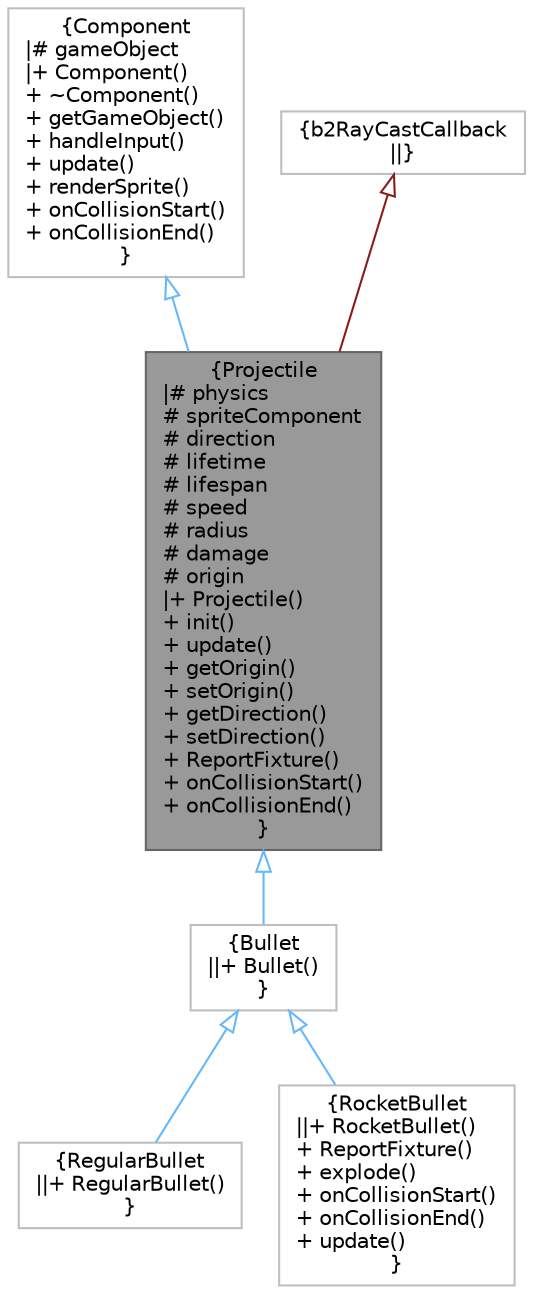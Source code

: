 digraph "Projectile"
{
 // LATEX_PDF_SIZE
  bgcolor="transparent";
  edge [fontname=Helvetica,fontsize=10,labelfontname=Helvetica,labelfontsize=10];
  node [fontname=Helvetica,fontsize=10,shape=box,height=0.2,width=0.4];
  Node1 [label="{Projectile\n|# physics\l# spriteComponent\l# direction\l# lifetime\l# lifespan\l# speed\l# radius\l# damage\l# origin\l|+ Projectile()\l+ init()\l+ update()\l+ getOrigin()\l+ setOrigin()\l+ getDirection()\l+ setDirection()\l+ ReportFixture()\l+ onCollisionStart()\l+ onCollisionEnd()\l}",height=0.2,width=0.4,color="gray40", fillcolor="grey60", style="filled", fontcolor="black",tooltip=" "];
  Node2 -> Node1 [dir="back",color="steelblue1",style="solid",arrowtail="onormal"];
  Node2 [label="{Component\n|# gameObject\l|+ Component()\l+ ~Component()\l+ getGameObject()\l+ handleInput()\l+ update()\l+ renderSprite()\l+ onCollisionStart()\l+ onCollisionEnd()\l}",height=0.2,width=0.4,color="grey75", fillcolor="white", style="filled",URL="$classComponent.html",tooltip=" "];
  Node3 -> Node1 [dir="back",color="firebrick4",style="solid",arrowtail="onormal"];
  Node3 [label="{b2RayCastCallback\n||}",height=0.2,width=0.4,color="grey75", fillcolor="white", style="filled",tooltip=" "];
  Node1 -> Node4 [dir="back",color="steelblue1",style="solid",arrowtail="onormal"];
  Node4 [label="{Bullet\n||+ Bullet()\l}",height=0.2,width=0.4,color="grey75", fillcolor="white", style="filled",URL="$classBullet.html",tooltip=" "];
  Node4 -> Node5 [dir="back",color="steelblue1",style="solid",arrowtail="onormal"];
  Node5 [label="{RegularBullet\n||+ RegularBullet()\l}",height=0.2,width=0.4,color="grey75", fillcolor="white", style="filled",URL="$classRegularBullet.html",tooltip=" "];
  Node4 -> Node6 [dir="back",color="steelblue1",style="solid",arrowtail="onormal"];
  Node6 [label="{RocketBullet\n||+ RocketBullet()\l+ ReportFixture()\l+ explode()\l+ onCollisionStart()\l+ onCollisionEnd()\l+ update()\l}",height=0.2,width=0.4,color="grey75", fillcolor="white", style="filled",URL="$classRocketBullet.html",tooltip=" "];
}
